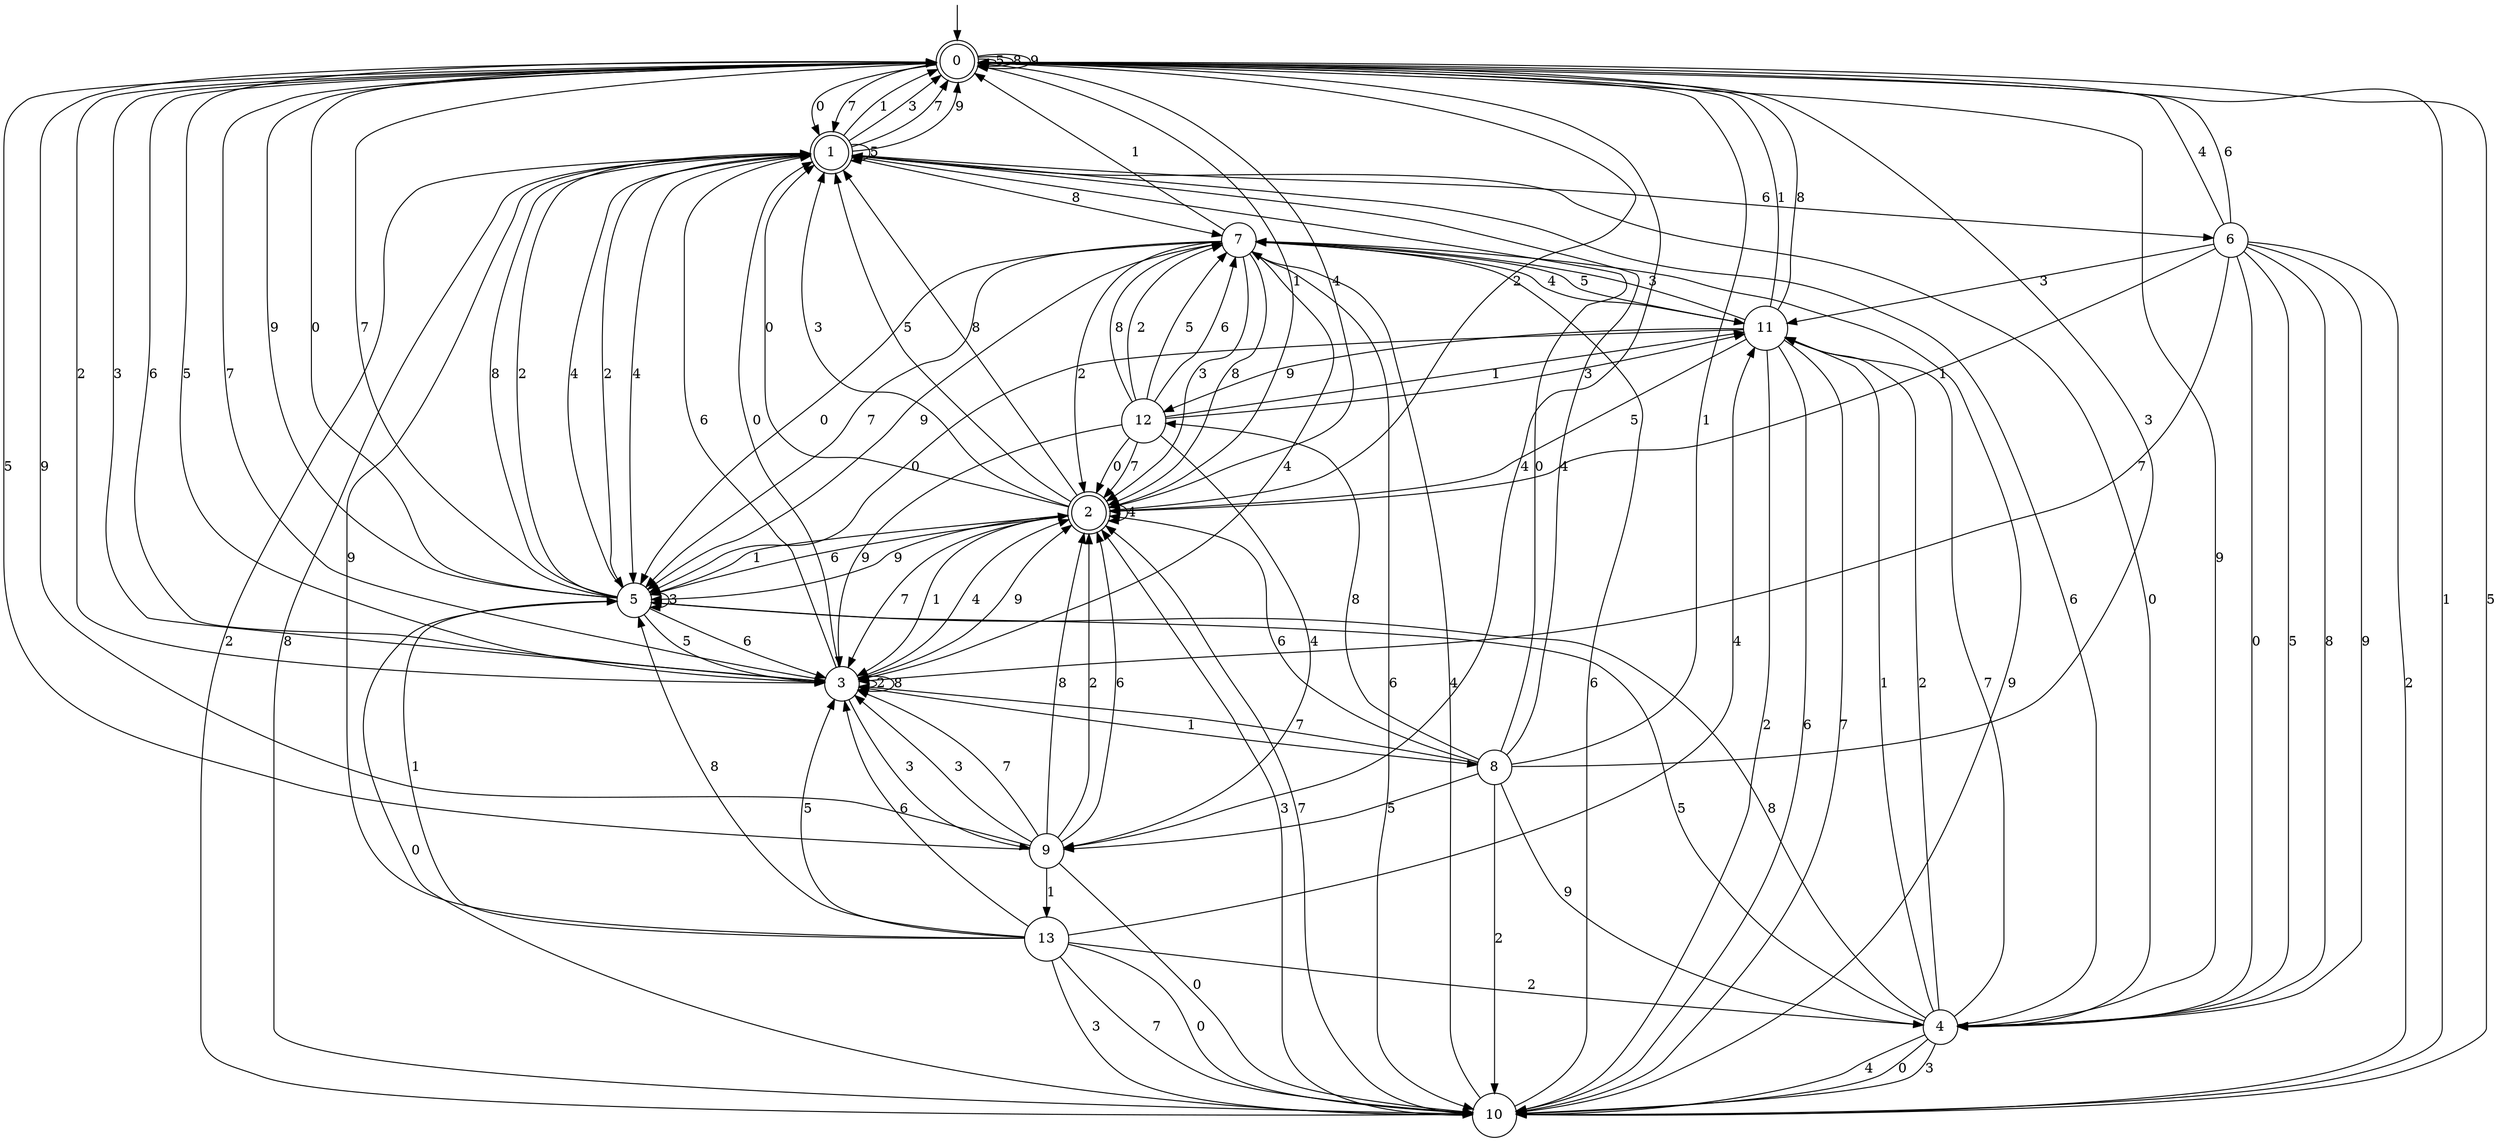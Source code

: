 digraph g {

	s0 [shape="doublecircle" label="0"];
	s1 [shape="doublecircle" label="1"];
	s2 [shape="doublecircle" label="2"];
	s3 [shape="circle" label="3"];
	s4 [shape="circle" label="4"];
	s5 [shape="circle" label="5"];
	s6 [shape="circle" label="6"];
	s7 [shape="circle" label="7"];
	s8 [shape="circle" label="8"];
	s9 [shape="circle" label="9"];
	s10 [shape="circle" label="10"];
	s11 [shape="circle" label="11"];
	s12 [shape="circle" label="12"];
	s13 [shape="circle" label="13"];
	s0 -> s1 [label="0"];
	s0 -> s2 [label="1"];
	s0 -> s3 [label="2"];
	s0 -> s3 [label="3"];
	s0 -> s2 [label="4"];
	s0 -> s0 [label="5"];
	s0 -> s3 [label="6"];
	s0 -> s1 [label="7"];
	s0 -> s0 [label="8"];
	s0 -> s0 [label="9"];
	s1 -> s4 [label="0"];
	s1 -> s0 [label="1"];
	s1 -> s5 [label="2"];
	s1 -> s0 [label="3"];
	s1 -> s5 [label="4"];
	s1 -> s1 [label="5"];
	s1 -> s6 [label="6"];
	s1 -> s0 [label="7"];
	s1 -> s7 [label="8"];
	s1 -> s0 [label="9"];
	s2 -> s1 [label="0"];
	s2 -> s3 [label="1"];
	s2 -> s0 [label="2"];
	s2 -> s1 [label="3"];
	s2 -> s2 [label="4"];
	s2 -> s1 [label="5"];
	s2 -> s5 [label="6"];
	s2 -> s3 [label="7"];
	s2 -> s1 [label="8"];
	s2 -> s5 [label="9"];
	s3 -> s1 [label="0"];
	s3 -> s8 [label="1"];
	s3 -> s3 [label="2"];
	s3 -> s9 [label="3"];
	s3 -> s2 [label="4"];
	s3 -> s0 [label="5"];
	s3 -> s1 [label="6"];
	s3 -> s0 [label="7"];
	s3 -> s3 [label="8"];
	s3 -> s2 [label="9"];
	s4 -> s10 [label="0"];
	s4 -> s11 [label="1"];
	s4 -> s11 [label="2"];
	s4 -> s10 [label="3"];
	s4 -> s10 [label="4"];
	s4 -> s5 [label="5"];
	s4 -> s1 [label="6"];
	s4 -> s11 [label="7"];
	s4 -> s5 [label="8"];
	s4 -> s0 [label="9"];
	s5 -> s0 [label="0"];
	s5 -> s2 [label="1"];
	s5 -> s1 [label="2"];
	s5 -> s5 [label="3"];
	s5 -> s1 [label="4"];
	s5 -> s3 [label="5"];
	s5 -> s3 [label="6"];
	s5 -> s0 [label="7"];
	s5 -> s1 [label="8"];
	s5 -> s0 [label="9"];
	s6 -> s4 [label="0"];
	s6 -> s2 [label="1"];
	s6 -> s10 [label="2"];
	s6 -> s11 [label="3"];
	s6 -> s0 [label="4"];
	s6 -> s4 [label="5"];
	s6 -> s0 [label="6"];
	s6 -> s3 [label="7"];
	s6 -> s4 [label="8"];
	s6 -> s4 [label="9"];
	s7 -> s5 [label="0"];
	s7 -> s0 [label="1"];
	s7 -> s2 [label="2"];
	s7 -> s2 [label="3"];
	s7 -> s3 [label="4"];
	s7 -> s11 [label="5"];
	s7 -> s10 [label="6"];
	s7 -> s5 [label="7"];
	s7 -> s2 [label="8"];
	s7 -> s5 [label="9"];
	s8 -> s1 [label="0"];
	s8 -> s0 [label="1"];
	s8 -> s10 [label="2"];
	s8 -> s0 [label="3"];
	s8 -> s1 [label="4"];
	s8 -> s9 [label="5"];
	s8 -> s2 [label="6"];
	s8 -> s3 [label="7"];
	s8 -> s12 [label="8"];
	s8 -> s4 [label="9"];
	s9 -> s10 [label="0"];
	s9 -> s13 [label="1"];
	s9 -> s2 [label="2"];
	s9 -> s3 [label="3"];
	s9 -> s0 [label="4"];
	s9 -> s0 [label="5"];
	s9 -> s2 [label="6"];
	s9 -> s3 [label="7"];
	s9 -> s2 [label="8"];
	s9 -> s0 [label="9"];
	s10 -> s5 [label="0"];
	s10 -> s0 [label="1"];
	s10 -> s1 [label="2"];
	s10 -> s2 [label="3"];
	s10 -> s7 [label="4"];
	s10 -> s0 [label="5"];
	s10 -> s7 [label="6"];
	s10 -> s2 [label="7"];
	s10 -> s1 [label="8"];
	s10 -> s7 [label="9"];
	s11 -> s5 [label="0"];
	s11 -> s0 [label="1"];
	s11 -> s10 [label="2"];
	s11 -> s7 [label="3"];
	s11 -> s7 [label="4"];
	s11 -> s2 [label="5"];
	s11 -> s10 [label="6"];
	s11 -> s10 [label="7"];
	s11 -> s0 [label="8"];
	s11 -> s12 [label="9"];
	s12 -> s2 [label="0"];
	s12 -> s11 [label="1"];
	s12 -> s7 [label="2"];
	s12 -> s11 [label="3"];
	s12 -> s9 [label="4"];
	s12 -> s7 [label="5"];
	s12 -> s7 [label="6"];
	s12 -> s2 [label="7"];
	s12 -> s7 [label="8"];
	s12 -> s3 [label="9"];
	s13 -> s10 [label="0"];
	s13 -> s5 [label="1"];
	s13 -> s4 [label="2"];
	s13 -> s10 [label="3"];
	s13 -> s11 [label="4"];
	s13 -> s3 [label="5"];
	s13 -> s3 [label="6"];
	s13 -> s10 [label="7"];
	s13 -> s5 [label="8"];
	s13 -> s1 [label="9"];

__start0 [label="" shape="none" width="0" height="0"];
__start0 -> s0;

}
